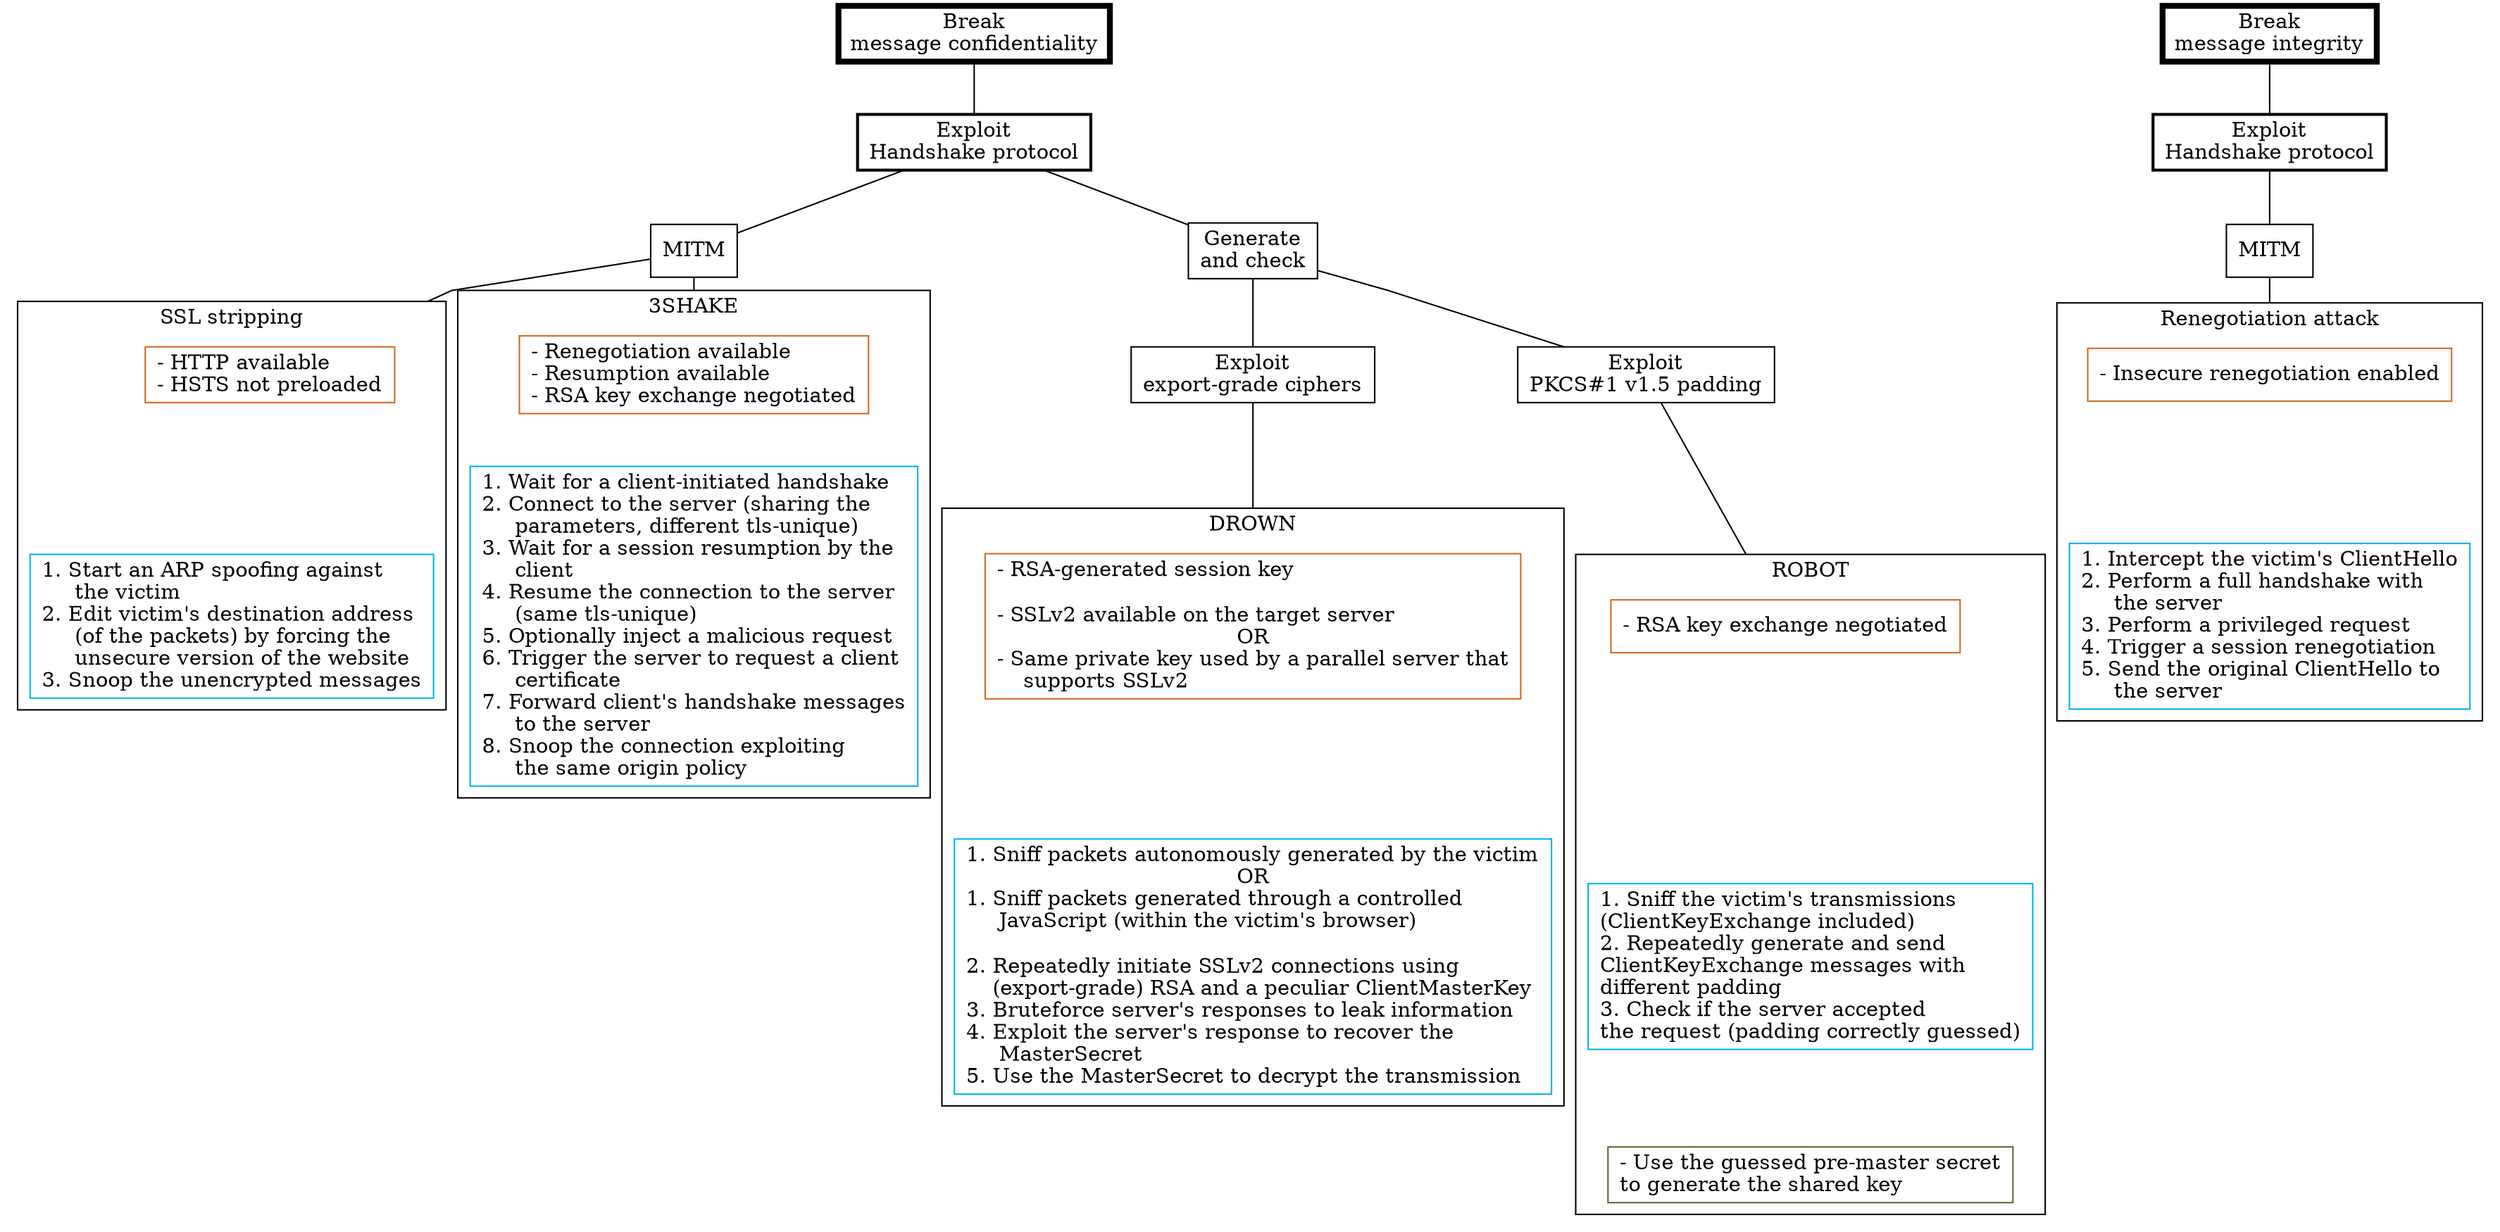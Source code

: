 graph {
#attributes
splines=polyline;
compound=true;
node [shape=box];

#legend
# "node_name" [label appearing after the rendering] /*hooks for the highlighting process*/
# NOTE: each highlight-able line must end with a slash (without a space following)

#################Confidentiality Nodes#################
##----------Parents---------
"conf_msg_C" [label = "Break\nmessage confidentiality"][penwidth=4] /* 3SHAKE HSTS_not_preloaded DROWN ROBOT */
"conf_tls_hshake" [label = "Exploit\nHandshake protocol"][penwidth=2] /* 3SHAKE HSTS_not_preloaded DROWN ROBOT */

"conf_genAndCheck" [label = "Generate\nand check"] /* DROWN ROBOT */
"conf_export" [label = "Exploit\nexport-grade ciphers"]/* DROWN */
"conf_check_padding" [label = "Exploit\nPKCS#1 v1.5 padding"] /* ROBOT */

"conf_mitm" [label = "MITM"] /* 3SHAKE HSTS_not_preloaded */

##----------Leaves----------
"conf_drown_1" [label = "- RSA-generated session key\l\n- SSLv2 available on the target server\lOR\n- Same private key used by a parallel server that\l    supports SSLv2\l"][color=chocolate]
"conf_drown_2" [label = "1. Sniff packets autonomously generated by the victim\lOR\n1. Sniff packets generated through a controlled\l     JavaScript (within the victim's browser)\l\n2. Repeatedly initiate SSLv2 connections using\l    (export-grade) RSA and a peculiar ClientMasterKey\l3. Bruteforce server's responses to leak information\l4. Exploit the server's response to recover the\l     MasterSecret\l5. Use the MasterSecret to decrypt the transmission\l"][color=deepskyblue2]

"conf_3shake_1" [label = "- Renegotiation available\l- Resumption available\l- RSA key exchange negotiated\l"][color=chocolate]
"conf_3shake_2" [label = "1. Wait for a client-initiated handshake\l2. Connect to the server (sharing the\l     parameters, different tls-unique)\l3. Wait for a session resumption by the\l     client\l4. Resume the connection to the server\l     (same tls-unique)\l5. Optionally inject a malicious request\l6. Trigger the server to request a client\l     certificate\l7. Forward client's handshake messages\l     to the server\l8. Snoop the connection exploiting\l     the same origin policy\l"][color=deepskyblue2]

"conf_stripping_1" [label = "- HTTP available\l- HSTS not preloaded\l"][color=chocolate]
"conf_stripping_2" [label = "1. Start an ARP spoofing against\l     the victim\l2. Edit victim's destination address\l     (of the packets) by forcing the\l     unsecure version of the website\l3. Snoop the unencrypted messages\l"][color=deepskyblue2]


"conf_robot_1" [label = "- RSA key exchange negotiated\l"][color=chocolate]
"conf_robot_2" [label = "1. Sniff the victim's transmissions\l(ClientKeyExchange included)\l2. Repeatedly generate and send\lClientKeyExchange messages with\ldifferent padding\l3. Check if the server accepted\lthe request (padding correctly guessed)\l"][color=deepskyblue2]
"conf_robot_3" [label = "- Use the guessed pre-master secret\lto generate the shared key\l"][color=darkolivegreen]

#-----------Edges-----------
## root
	"conf_msg_C" -- "conf_tls_hshake" /* 3SHAKE HSTS_not_preloaded DROWN ROBOT */

### handshake subtree
	"conf_tls_hshake" -- "conf_genAndCheck" /* DROWN ROBOT */
	"conf_tls_hshake" -- "conf_mitm" /* 3SHAKE HSTS_not_preloaded */

### generate subtree
	"conf_genAndCheck" -- "conf_export" /* DROWN */
	"conf_genAndCheck" -- "conf_check_padding" /* ROBOT */
	

##### legacy subtree
	"conf_export" -- "conf_drown_1" [lhead=cluster_drown] /* DROWN */

#### padding subtree
	"conf_check_padding" -- "conf_robot_1" [lhead=cluster_robot] /* ROBOT */

#### MITM subtree
	"conf_mitm" -- "conf_3shake_1" [lhead=cluster_3shake]/* 3SHAKE */
	"conf_mitm" -- "conf_stripping_1" [lhead=cluster_stripping] /* HSTS_not_preloaded */

#-----------Subgraphs-----------

	subgraph cluster_drown {
		label="DROWN";
		"conf_drown_1" -- "conf_drown_2" [style=invis];
	}
	subgraph cluster_3shake {
		label="3SHAKE";
		"conf_3shake_1" -- "conf_3shake_2" [style=invis];
	}
	subgraph cluster_stripping {
		label="SSL stripping";
		"conf_stripping_1" -- "conf_stripping_2" [style=invis];
	}
	subgraph cluster_robot {
		label="ROBOT";
		"conf_robot_1" -- "conf_robot_2" -- "conf_robot_3" [style=invis];
	}

#################Integrity Nodes#################
##----------Parents---------
"int_msg_I" [label = "Break\nmessage integrity"][penwidth=4] /* RENEGOTIATION */
"int_tls_hshake" [label = "Exploit\nHandshake protocol"][penwidth=2] /* RENEGOTIATION */
"int_mitm" [label = "MITM"] /* RENEGOTIATION */

##----------Leaves----------
"int_reneg_1" [label = "- Insecure renegotiation enabled"][color=chocolate]
"int_reneg_2" [label = "1. Intercept the victim's ClientHello\l2. Perform a full handshake with\l     the server\l3. Perform a privileged request\l4. Trigger a session renegotiation\l5. Send the original ClientHello to\l     the server\l"][color=deepskyblue2]

#-----------Edges-----------
## root
	"int_msg_I" -- "int_tls_hshake"  /* RENEGOTIATION */
	"int_tls_hshake" -- "int_mitm"  /* RENEGOTIATION */
	"int_mitm" -- "int_reneg_1" [lhead=cluster_renegotiation] /* RENEGOTIATION */

#-----------Subgraphs-----------

	subgraph cluster_renegotiation {
		label="Renegotiation attack";
		"int_reneg_1" -- "int_reneg_2" [style=invis];
	}	
}
